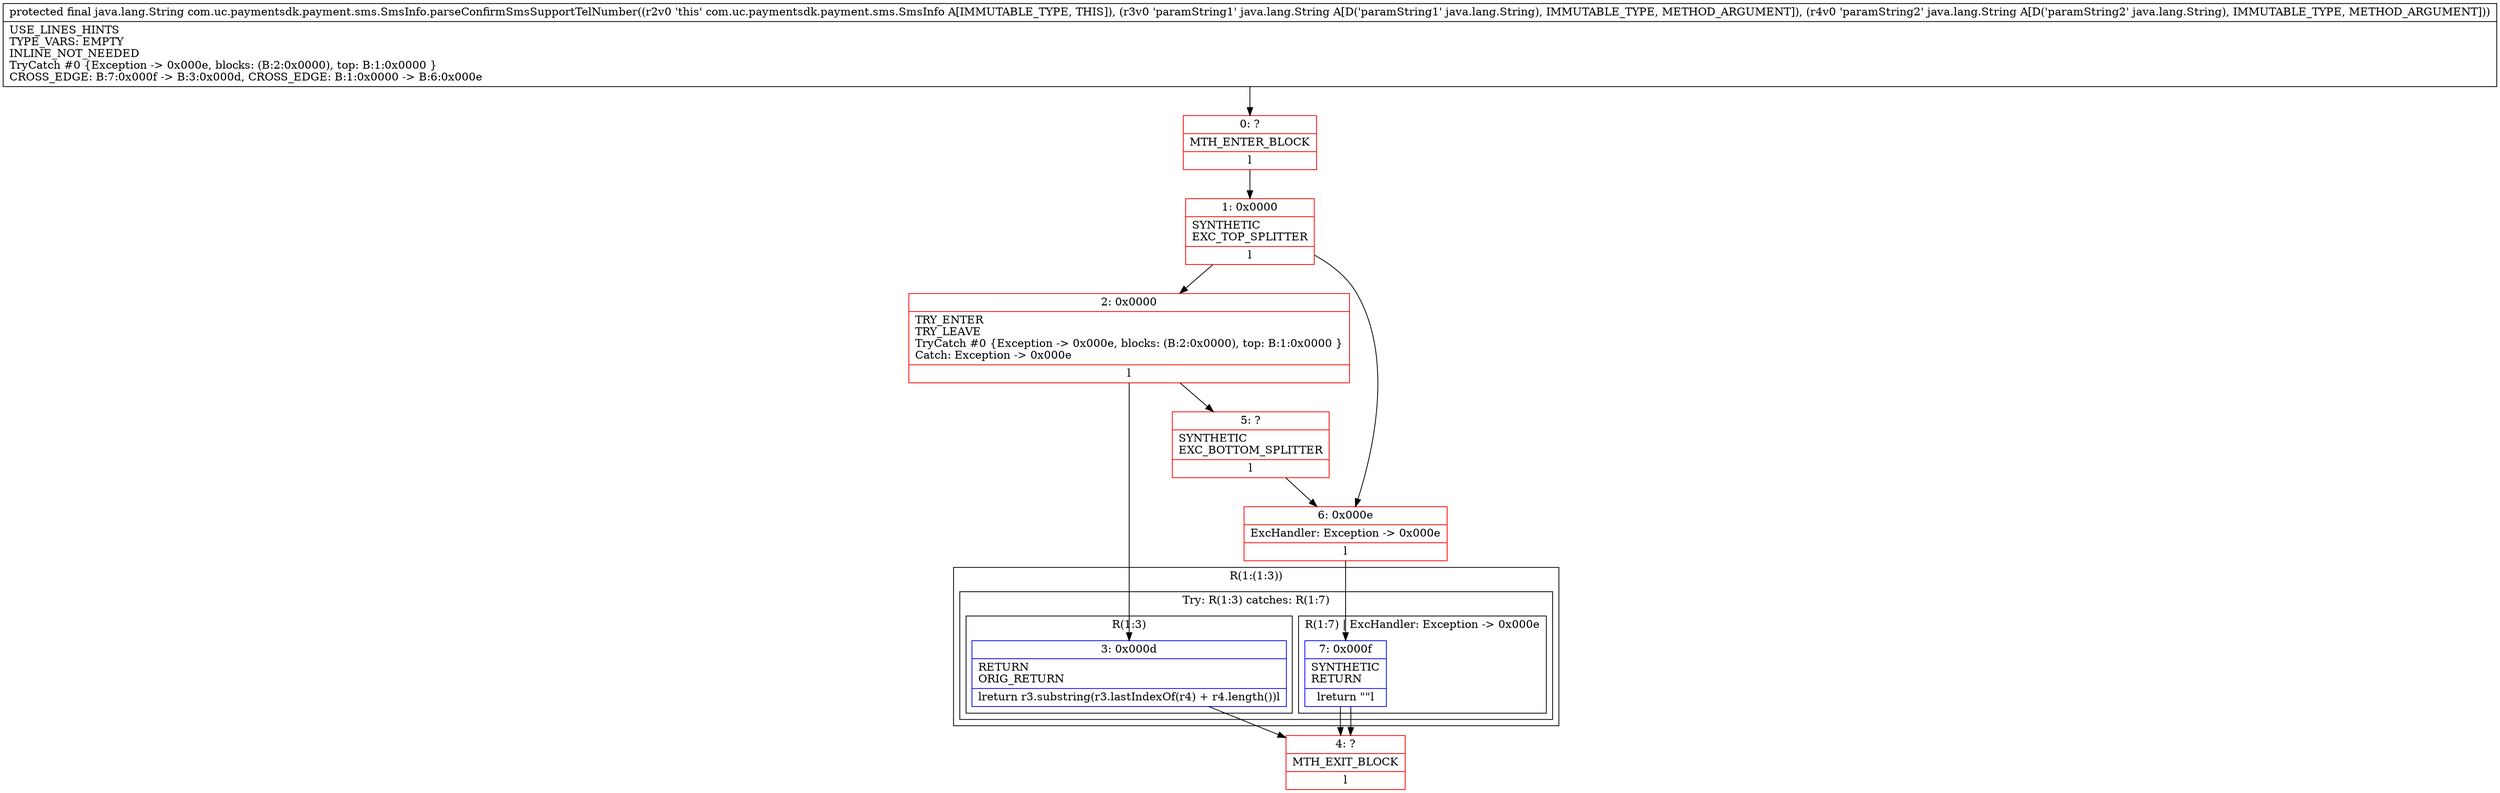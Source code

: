digraph "CFG forcom.uc.paymentsdk.payment.sms.SmsInfo.parseConfirmSmsSupportTelNumber(Ljava\/lang\/String;Ljava\/lang\/String;)Ljava\/lang\/String;" {
subgraph cluster_Region_1241915235 {
label = "R(1:(1:3))";
node [shape=record,color=blue];
subgraph cluster_TryCatchRegion_1203730549 {
label = "Try: R(1:3) catches: R(1:7)";
node [shape=record,color=blue];
subgraph cluster_Region_125996786 {
label = "R(1:3)";
node [shape=record,color=blue];
Node_3 [shape=record,label="{3\:\ 0x000d|RETURN\lORIG_RETURN\l|lreturn r3.substring(r3.lastIndexOf(r4) + r4.length())l}"];
}
subgraph cluster_Region_2067437303 {
label = "R(1:7) | ExcHandler: Exception \-\> 0x000e\l";
node [shape=record,color=blue];
Node_7 [shape=record,label="{7\:\ 0x000f|SYNTHETIC\lRETURN\l|lreturn \"\"l}"];
}
}
}
subgraph cluster_Region_2067437303 {
label = "R(1:7) | ExcHandler: Exception \-\> 0x000e\l";
node [shape=record,color=blue];
Node_7 [shape=record,label="{7\:\ 0x000f|SYNTHETIC\lRETURN\l|lreturn \"\"l}"];
}
Node_0 [shape=record,color=red,label="{0\:\ ?|MTH_ENTER_BLOCK\l|l}"];
Node_1 [shape=record,color=red,label="{1\:\ 0x0000|SYNTHETIC\lEXC_TOP_SPLITTER\l|l}"];
Node_2 [shape=record,color=red,label="{2\:\ 0x0000|TRY_ENTER\lTRY_LEAVE\lTryCatch #0 \{Exception \-\> 0x000e, blocks: (B:2:0x0000), top: B:1:0x0000 \}\lCatch: Exception \-\> 0x000e\l|l}"];
Node_4 [shape=record,color=red,label="{4\:\ ?|MTH_EXIT_BLOCK\l|l}"];
Node_5 [shape=record,color=red,label="{5\:\ ?|SYNTHETIC\lEXC_BOTTOM_SPLITTER\l|l}"];
Node_6 [shape=record,color=red,label="{6\:\ 0x000e|ExcHandler: Exception \-\> 0x000e\l|l}"];
MethodNode[shape=record,label="{protected final java.lang.String com.uc.paymentsdk.payment.sms.SmsInfo.parseConfirmSmsSupportTelNumber((r2v0 'this' com.uc.paymentsdk.payment.sms.SmsInfo A[IMMUTABLE_TYPE, THIS]), (r3v0 'paramString1' java.lang.String A[D('paramString1' java.lang.String), IMMUTABLE_TYPE, METHOD_ARGUMENT]), (r4v0 'paramString2' java.lang.String A[D('paramString2' java.lang.String), IMMUTABLE_TYPE, METHOD_ARGUMENT]))  | USE_LINES_HINTS\lTYPE_VARS: EMPTY\lINLINE_NOT_NEEDED\lTryCatch #0 \{Exception \-\> 0x000e, blocks: (B:2:0x0000), top: B:1:0x0000 \}\lCROSS_EDGE: B:7:0x000f \-\> B:3:0x000d, CROSS_EDGE: B:1:0x0000 \-\> B:6:0x000e\l}"];
MethodNode -> Node_0;
Node_3 -> Node_4;
Node_7 -> Node_4;
Node_7 -> Node_4;
Node_0 -> Node_1;
Node_1 -> Node_2;
Node_1 -> Node_6;
Node_2 -> Node_3;
Node_2 -> Node_5;
Node_5 -> Node_6;
Node_6 -> Node_7;
}

